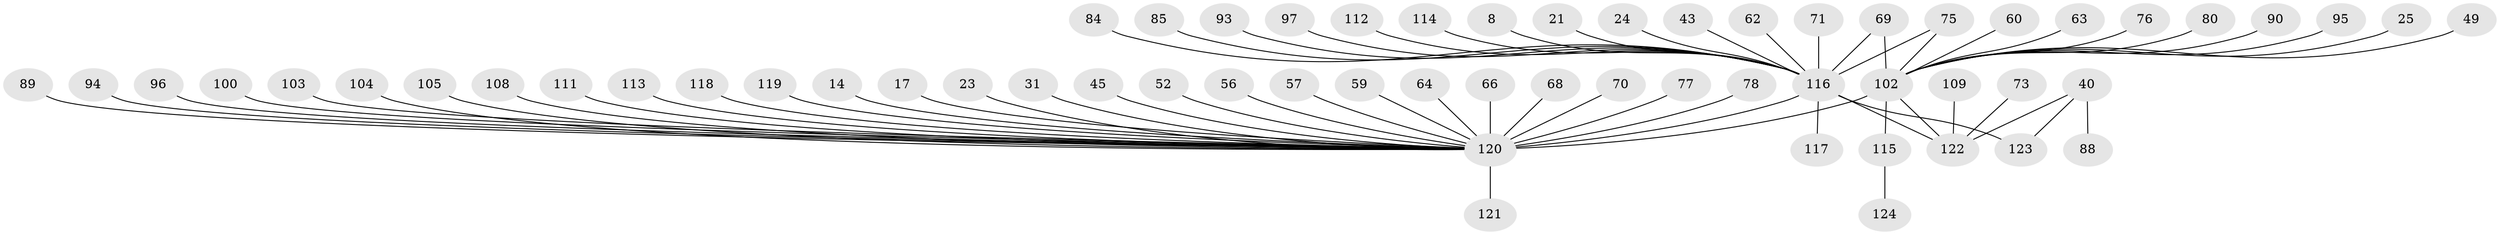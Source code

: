 // original degree distribution, {24: 0.008064516129032258, 19: 0.008064516129032258, 2: 0.28225806451612906, 3: 0.0967741935483871, 22: 0.008064516129032258, 6: 0.016129032258064516, 1: 0.49193548387096775, 9: 0.016129032258064516, 17: 0.008064516129032258, 12: 0.008064516129032258, 5: 0.008064516129032258, 4: 0.04838709677419355}
// Generated by graph-tools (version 1.1) at 2025/48/03/09/25 04:48:21]
// undirected, 62 vertices, 65 edges
graph export_dot {
graph [start="1"]
  node [color=gray90,style=filled];
  8;
  14;
  17;
  21;
  23;
  24;
  25;
  31;
  40 [super="+37"];
  43 [super="+28"];
  45;
  49;
  52;
  56;
  57;
  59;
  60 [super="+16"];
  62;
  63;
  64 [super="+27"];
  66;
  68;
  69 [super="+19+38"];
  70;
  71;
  73;
  75 [super="+34+55"];
  76;
  77;
  78;
  80 [super="+53"];
  84;
  85 [super="+83"];
  88;
  89 [super="+81"];
  90 [super="+15"];
  93;
  94 [super="+20"];
  95;
  96;
  97 [super="+47"];
  100;
  102 [super="+11+18+41+9+98"];
  103;
  104;
  105 [super="+36"];
  108;
  109 [super="+106"];
  111;
  112;
  113 [super="+61"];
  114;
  115 [super="+54"];
  116 [super="+2+1"];
  117;
  118;
  119 [super="+74"];
  120 [super="+87+91+107+110+42"];
  121 [super="+99"];
  122 [super="+33+67+101+92"];
  123 [super="+4"];
  124;
  8 -- 116;
  14 -- 120;
  17 -- 120;
  21 -- 116;
  23 -- 120;
  24 -- 116;
  25 -- 102;
  31 -- 120;
  40 -- 123;
  40 -- 122 [weight=2];
  40 -- 88;
  43 -- 116;
  45 -- 120;
  49 -- 102;
  52 -- 120;
  56 -- 120;
  57 -- 120 [weight=2];
  59 -- 120;
  60 -- 102;
  62 -- 116;
  63 -- 102;
  64 -- 120;
  66 -- 120;
  68 -- 120;
  69 -- 116 [weight=2];
  69 -- 102;
  70 -- 120;
  71 -- 116 [weight=2];
  73 -- 122;
  75 -- 116;
  75 -- 102;
  76 -- 102;
  77 -- 120;
  78 -- 120;
  80 -- 102;
  84 -- 116;
  85 -- 116;
  89 -- 120;
  90 -- 102;
  93 -- 116 [weight=2];
  94 -- 120;
  95 -- 102;
  96 -- 120;
  97 -- 116;
  100 -- 120;
  102 -- 115 [weight=2];
  102 -- 122;
  102 -- 120 [weight=6];
  103 -- 120;
  104 -- 120;
  105 -- 120;
  108 -- 120;
  109 -- 122;
  111 -- 120;
  112 -- 116;
  113 -- 120;
  114 -- 116;
  115 -- 124;
  116 -- 117;
  116 -- 123;
  116 -- 122 [weight=5];
  116 -- 120 [weight=13];
  118 -- 120;
  119 -- 120;
  120 -- 121;
}
